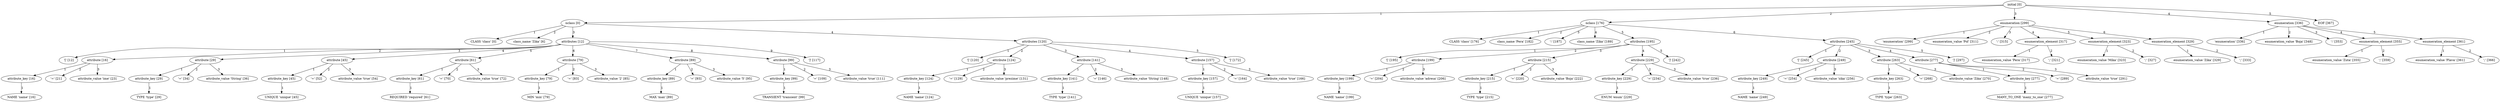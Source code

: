 digraph arpeggio_graph {
35034864 [label="initial [0]"];
35034864->35033760 [label="1"]

35033760 [label="nclass [0]"];
35033760->34930320 [label="1"]

34930320 [label="CLASS 'class' [0]"];
35033760->34929200 [label="2"]

34929200 [label="class_name 'Zika' [6]"];
35033760->35033376 [label="3"]

35033376 [label="attributes [12]"];
35033376->34930384 [label="1"]

34930384 [label=" '[' [12]"];
35033376->34872800 [label="2"]

34872800 [label="attribute [16]"];
34872800->34871216 [label="1"]

34871216 [label="attribute_key [16]"];
34871216->34930352 [label="1"]

34930352 [label="NAME 'name' [16]"];
34872800->34928336 [label="2"]

34928336 [label=" '=' [21]"];
34872800->34930640 [label="3"]

34930640 [label="attribute_value 'ime' [23]"];
35033376->34873088 [label="3"]

34873088 [label="attribute [29]"];
34873088->34873040 [label="1"]

34873040 [label="attribute_key [29]"];
34873040->34930416 [label="1"]

34930416 [label="TYPE 'type' [29]"];
34873088->34930608 [label="2"]

34930608 [label=" '=' [34]"];
34873088->35037296 [label="3"]

35037296 [label="attribute_value 'String' [36]"];
35033376->34873136 [label="4"]

34873136 [label="attribute [45]"];
34873136->34872992 [label="1"]

34872992 [label="attribute_key [45]"];
34872992->35037424 [label="1"]

35037424 [label="UNIQUE 'unique' [45]"];
34873136->34930544 [label="2"]

34930544 [label=" '=' [52]"];
34873136->35037360 [label="3"]

35037360 [label="attribute_value 'true' [54]"];
35033376->34873280 [label="5"]

34873280 [label="attribute [61]"];
34873280->34873232 [label="1"]

34873232 [label="attribute_key [61]"];
34873232->35037488 [label="1"]

35037488 [label="REQUIRED 'required' [61]"];
34873280->35037328 [label="2"]

35037328 [label=" '=' [70]"];
34873280->35037552 [label="3"]

35037552 [label="attribute_value 'true' [72]"];
35033376->35033136 [label="6"]

35033136 [label="attribute [79]"];
35033136->34873184 [label="1"]

34873184 [label="attribute_key [79]"];
34873184->35037584 [label="1"]

35037584 [label="MIN 'min' [79]"];
35033136->35037520 [label="2"]

35037520 [label=" '=' [83]"];
35033136->35037392 [label="3"]

35037392 [label="attribute_value '2' [85]"];
35033376->35033232 [label="7"]

35033232 [label="attribute [89]"];
35033232->35033184 [label="1"]

35033184 [label="attribute_key [89]"];
35033184->35037648 [label="1"]

35037648 [label="MAX 'max' [89]"];
35033232->35037680 [label="2"]

35037680 [label=" '=' [93]"];
35033232->35037744 [label="3"]

35037744 [label="attribute_value '5' [95]"];
35033376->35033328 [label="8"]

35033328 [label="attribute [99]"];
35033328->35033280 [label="1"]

35033280 [label="attribute_key [99]"];
35033280->35037616 [label="1"]

35037616 [label="TRANSIENT 'transient' [99]"];
35033328->35037264 [label="2"]

35037264 [label=" '=' [109]"];
35033328->35037840 [label="3"]

35037840 [label="attribute_value 'true' [111]"];
35033376->34930448 [label="9"]

34930448 [label=" ']' [117]"];
35033760->35033712 [label="4"]

35033712 [label="attributes [120]"];
35033712->35037904 [label="1"]

35037904 [label=" '[' [120]"];
35033712->35033472 [label="2"]

35033472 [label="attribute [124]"];
35033472->35033424 [label="1"]

35033424 [label="attribute_key [124]"];
35033424->35037232 [label="1"]

35037232 [label="NAME 'name' [124]"];
35033472->35037936 [label="2"]

35037936 [label=" '=' [129]"];
35033472->35037968 [label="3"]

35037968 [label="attribute_value 'prezime' [131]"];
35033712->35033568 [label="3"]

35033568 [label="attribute [141]"];
35033568->35033520 [label="1"]

35033520 [label="attribute_key [141]"];
35033520->35037872 [label="1"]

35037872 [label="TYPE 'type' [141]"];
35033568->35038032 [label="2"]

35038032 [label=" '=' [146]"];
35033568->35038064 [label="3"]

35038064 [label="attribute_value 'String' [148]"];
35033712->35033664 [label="4"]

35033664 [label="attribute [157]"];
35033664->35033616 [label="1"]

35033616 [label="attribute_key [157]"];
35033616->35038320 [label="1"]

35038320 [label="UNIQUE 'unique' [157]"];
35033664->35038160 [label="2"]

35038160 [label=" '=' [164]"];
35033664->35038192 [label="3"]

35038192 [label="attribute_value 'true' [166]"];
35033712->35038000 [label="5"]

35038000 [label=" ']' [172]"];
35034864->35034480 [label="2"]

35034480 [label="nclass [176]"];
35034480->35038448 [label="1"]

35038448 [label="CLASS 'class' [176]"];
35034480->35038256 [label="2"]

35038256 [label="class_name 'Pera' [182]"];
35034480->35038352 [label="3"]

35038352 [label=" ':' [187]"];
35034480->35037712 [label="4"]

35037712 [label="class_name 'Zika' [189]"];
35034480->35034096 [label="5"]

35034096 [label="attributes [195]"];
35034096->35038480 [label="1"]

35038480 [label=" '[' [195]"];
35034096->35033856 [label="2"]

35033856 [label="attribute [199]"];
35033856->35033808 [label="1"]

35033808 [label="attribute_key [199]"];
35033808->35038512 [label="1"]

35038512 [label="NAME 'name' [199]"];
35033856->35038384 [label="2"]

35038384 [label=" '=' [204]"];
35033856->35038544 [label="3"]

35038544 [label="attribute_value 'adresa' [206]"];
35034096->35033952 [label="3"]

35033952 [label="attribute [215]"];
35033952->35033904 [label="1"]

35033904 [label="attribute_key [215]"];
35033904->35038576 [label="1"]

35038576 [label="TYPE 'type' [215]"];
35033952->35038672 [label="2"]

35038672 [label=" '=' [220]"];
35033952->35038704 [label="3"]

35038704 [label="attribute_value 'Boja' [222]"];
35034096->35034048 [label="4"]

35034048 [label="attribute [229]"];
35034048->35034000 [label="1"]

35034000 [label="attribute_key [229]"];
35034000->35038832 [label="1"]

35038832 [label="ENUM 'enum' [229]"];
35034048->35038800 [label="2"]

35038800 [label=" '=' [234]"];
35034048->35038960 [label="3"]

35038960 [label="attribute_value 'true' [236]"];
35034096->35038128 [label="5"]

35038128 [label=" ']' [242]"];
35034480->35034432 [label="6"]

35034432 [label="attributes [245]"];
35034432->35038992 [label="1"]

35038992 [label=" '[' [245]"];
35034432->35034192 [label="2"]

35034192 [label="attribute [249]"];
35034192->35034144 [label="1"]

35034144 [label="attribute_key [249]"];
35034144->35038640 [label="1"]

35038640 [label="NAME 'name' [249]"];
35034192->35039024 [label="2"]

35039024 [label=" '=' [254]"];
35034192->35039056 [label="3"]

35039056 [label="attribute_value 'zika' [256]"];
35034432->35034288 [label="3"]

35034288 [label="attribute [263]"];
35034288->35034240 [label="1"]

35034240 [label="attribute_key [263]"];
35034240->35038896 [label="1"]

35038896 [label="TYPE 'type' [263]"];
35034288->35039120 [label="2"]

35039120 [label=" '=' [268]"];
35034288->35039152 [label="3"]

35039152 [label="attribute_value 'Zika' [270]"];
35034432->35034384 [label="4"]

35034384 [label="attribute [277]"];
35034384->35034336 [label="1"]

35034336 [label="attribute_key [277]"];
35034336->35039408 [label="1"]

35039408 [label="MANY_TO_ONE 'many_to_one' [277]"];
35034384->35039248 [label="2"]

35039248 [label=" '=' [289]"];
35034384->35039216 [label="3"]

35039216 [label="attribute_value 'true' [291]"];
35034432->35039088 [label="5"]

35039088 [label=" ']' [297]"];
35034864->35034672 [label="3"]

35034672 [label="enumeration [299]"];
35034672->35038928 [label="1"]

35038928 [label=" 'enumeration' [299]"];
35034672->35039504 [label="2"]

35039504 [label="enumeration_value 'Pol' [311]"];
35034672->35039536 [label="3"]

35039536 [label=" ':' [315]"];
35034672->35034528 [label="4"]

35034528 [label="enumeration_element [317]"];
35034528->35039440 [label="1"]

35039440 [label="enumeration_value 'Pera' [317]"];
35034528->35039344 [label="2"]

35039344 [label=" ';' [321]"];
35034672->35034576 [label="5"]

35034576 [label="enumeration_element [323]"];
35034576->35039632 [label="1"]

35039632 [label="enumeration_value 'Mika' [323]"];
35034576->35039376 [label="2"]

35039376 [label=" ';' [327]"];
35034672->35034624 [label="6"]

35034624 [label="enumeration_element [329]"];
35034624->35039728 [label="1"]

35039728 [label="enumeration_value 'Zika' [329]"];
35034624->35039600 [label="2"]

35039600 [label=" ';' [333]"];
35034864->35034816 [label="4"]

35034816 [label="enumeration [336]"];
35034816->35039696 [label="1"]

35039696 [label=" 'enumeration' [336]"];
35034816->35038416 [label="2"]

35038416 [label="enumeration_value 'Boja' [348]"];
35034816->35039824 [label="3"]

35039824 [label=" ':' [353]"];
35034816->35034720 [label="4"]

35034720 [label="enumeration_element [355]"];
35034720->35039472 [label="1"]

35039472 [label="enumeration_value 'Zuta' [355]"];
35034720->35039984 [label="2"]

35039984 [label=" ';' [359]"];
35034816->35034768 [label="5"]

35034768 [label="enumeration_element [361]"];
35034768->35040080 [label="1"]

35040080 [label="enumeration_value 'Plava' [361]"];
35034768->35040176 [label="2"]

35040176 [label=" ';' [366]"];
35034864->34929296 [label="5"]

34929296 [label="EOF [367]"];
}